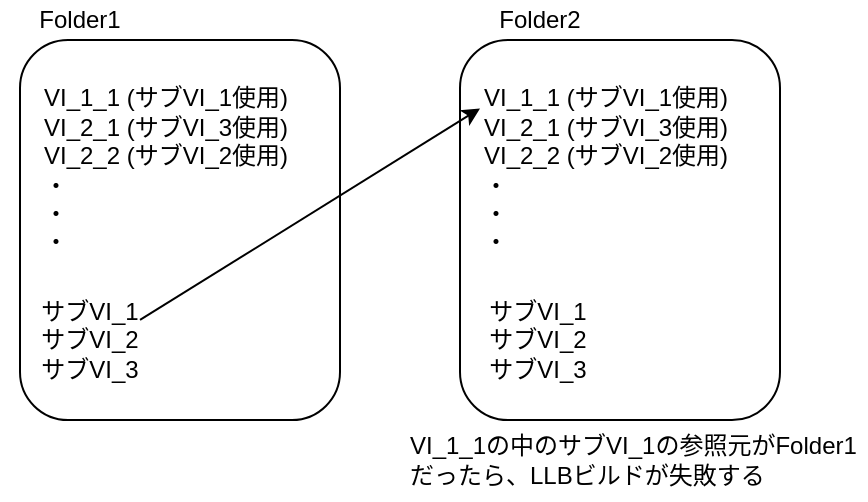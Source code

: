 <mxfile version="14.4.3" type="github">
  <diagram id="GC9ZkEapZbveGQl96vee" name="ページ1">
    <mxGraphModel dx="1038" dy="548" grid="1" gridSize="10" guides="1" tooltips="1" connect="1" arrows="1" fold="1" page="1" pageScale="1" pageWidth="827" pageHeight="1169" math="0" shadow="0">
      <root>
        <mxCell id="0" />
        <mxCell id="1" parent="0" />
        <mxCell id="iDqpZF4vDCB6a2efZ1tt-2" value="" style="rounded=1;whiteSpace=wrap;html=1;" vertex="1" parent="1">
          <mxGeometry x="150" y="80" width="160" height="190" as="geometry" />
        </mxCell>
        <mxCell id="iDqpZF4vDCB6a2efZ1tt-5" value="Folder1" style="text;html=1;strokeColor=none;fillColor=none;align=center;verticalAlign=middle;whiteSpace=wrap;rounded=0;" vertex="1" parent="1">
          <mxGeometry x="160" y="60" width="40" height="20" as="geometry" />
        </mxCell>
        <mxCell id="iDqpZF4vDCB6a2efZ1tt-6" value="Folder2" style="text;html=1;strokeColor=none;fillColor=none;align=center;verticalAlign=middle;whiteSpace=wrap;rounded=0;" vertex="1" parent="1">
          <mxGeometry x="390" y="60" width="40" height="20" as="geometry" />
        </mxCell>
        <mxCell id="iDqpZF4vDCB6a2efZ1tt-8" value="VI_1_1 (サブVI_1使用)&lt;br&gt;VI_2_1 (サブVI_3使用)&lt;br&gt;VI_2_2 (サブVI_2使用)&lt;br&gt;・&lt;br&gt;・&lt;br&gt;・" style="text;html=1;strokeColor=none;fillColor=none;align=left;verticalAlign=middle;whiteSpace=wrap;rounded=0;" vertex="1" parent="1">
          <mxGeometry x="160" y="100" width="150" height="90" as="geometry" />
        </mxCell>
        <mxCell id="iDqpZF4vDCB6a2efZ1tt-9" value="サブVI_1&lt;br&gt;サブVI_2&lt;br&gt;サブVI_3" style="text;html=1;strokeColor=none;fillColor=none;align=center;verticalAlign=middle;whiteSpace=wrap;rounded=0;" vertex="1" parent="1">
          <mxGeometry x="140" y="200" width="90" height="60" as="geometry" />
        </mxCell>
        <mxCell id="iDqpZF4vDCB6a2efZ1tt-11" value="" style="rounded=1;whiteSpace=wrap;html=1;" vertex="1" parent="1">
          <mxGeometry x="370" y="80" width="160" height="190" as="geometry" />
        </mxCell>
        <mxCell id="iDqpZF4vDCB6a2efZ1tt-12" value="VI_1_1 (サブVI_1使用)&lt;br&gt;VI_2_1 (サブVI_3使用)&lt;br&gt;VI_2_2 (サブVI_2使用)&lt;br&gt;・&lt;br&gt;・&lt;br&gt;・" style="text;html=1;strokeColor=none;fillColor=none;align=left;verticalAlign=middle;whiteSpace=wrap;rounded=0;" vertex="1" parent="1">
          <mxGeometry x="380" y="100" width="150" height="90" as="geometry" />
        </mxCell>
        <mxCell id="iDqpZF4vDCB6a2efZ1tt-13" value="サブVI_1&lt;br&gt;サブVI_2&lt;br&gt;サブVI_3" style="text;html=1;strokeColor=none;fillColor=none;align=center;verticalAlign=middle;whiteSpace=wrap;rounded=0;" vertex="1" parent="1">
          <mxGeometry x="364" y="200" width="90" height="60" as="geometry" />
        </mxCell>
        <mxCell id="iDqpZF4vDCB6a2efZ1tt-14" value="" style="endArrow=classic;html=1;entryX=0;entryY=0.158;entryDx=0;entryDy=0;entryPerimeter=0;exitX=0.778;exitY=0.333;exitDx=0;exitDy=0;exitPerimeter=0;" edge="1" parent="1" source="iDqpZF4vDCB6a2efZ1tt-9" target="iDqpZF4vDCB6a2efZ1tt-12">
          <mxGeometry width="50" height="50" relative="1" as="geometry">
            <mxPoint x="340" y="260" as="sourcePoint" />
            <mxPoint x="390" y="210" as="targetPoint" />
          </mxGeometry>
        </mxCell>
        <mxCell id="iDqpZF4vDCB6a2efZ1tt-15" value="VI_1_1の中のサブVI_1の参照元がFolder1だったら、LLBビルドが失敗する" style="text;html=1;strokeColor=none;fillColor=none;align=left;verticalAlign=middle;whiteSpace=wrap;rounded=0;" vertex="1" parent="1">
          <mxGeometry x="343" y="270" width="230" height="40" as="geometry" />
        </mxCell>
      </root>
    </mxGraphModel>
  </diagram>
</mxfile>
